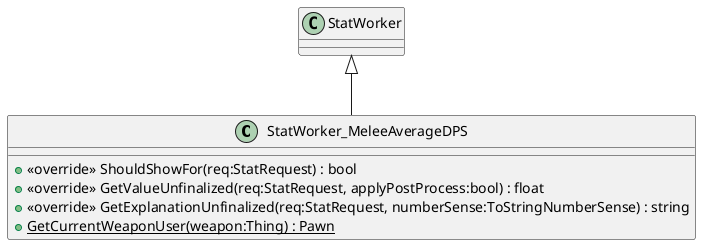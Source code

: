 @startuml
class StatWorker_MeleeAverageDPS {
    + <<override>> ShouldShowFor(req:StatRequest) : bool
    + <<override>> GetValueUnfinalized(req:StatRequest, applyPostProcess:bool) : float
    + <<override>> GetExplanationUnfinalized(req:StatRequest, numberSense:ToStringNumberSense) : string
    + {static} GetCurrentWeaponUser(weapon:Thing) : Pawn
}
StatWorker <|-- StatWorker_MeleeAverageDPS
@enduml
